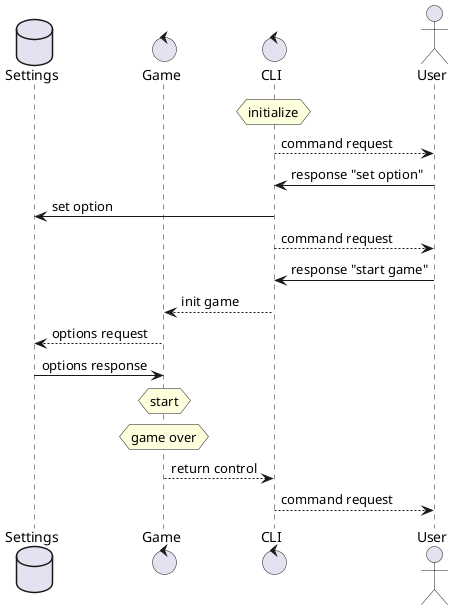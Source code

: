 @startuml cli-loop
database Settings
control Game
control CLI
actor User

hnote over CLI: initialize
CLI --> User: command request
CLI <- User: response "set option"
Settings <- CLI: set option

CLI --> User: command request
CLI <- User: response "start game"
Game <-- CLI: init game
Settings <-- Game: options request
Settings -> Game: options response
hnote over Game: start
hnote over Game: game over
Game --> CLI: return control
CLI --> User: command request
@enduml